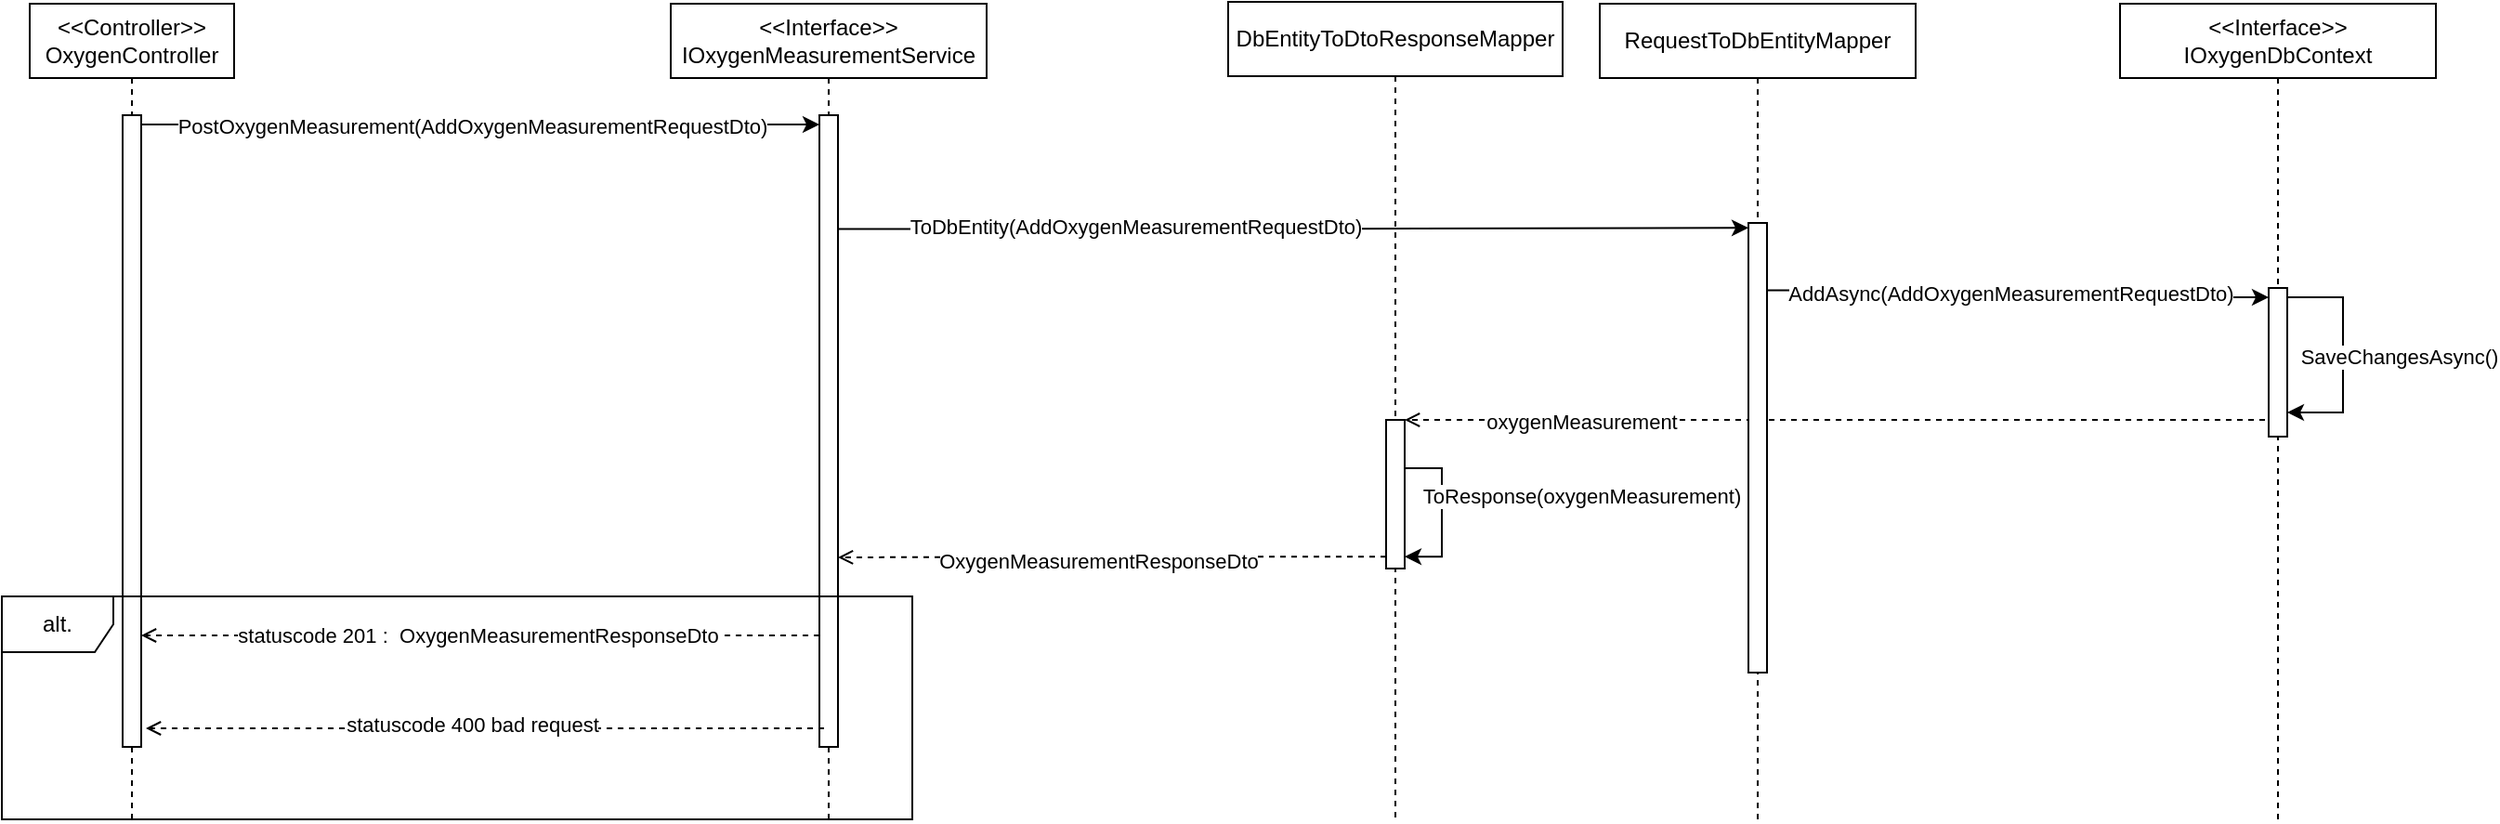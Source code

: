 <mxfile version="22.0.3" type="device">
  <diagram name="Page-1" id="2YBvvXClWsGukQMizWep">
    <mxGraphModel dx="1418" dy="820" grid="1" gridSize="10" guides="1" tooltips="1" connect="1" arrows="1" fold="1" page="1" pageScale="1" pageWidth="1100" pageHeight="850" math="0" shadow="0">
      <root>
        <mxCell id="0" />
        <mxCell id="1" parent="0" />
        <mxCell id="aM9ryv3xv72pqoxQDRHE-1" value="&amp;lt;&amp;lt;Controller&amp;gt;&amp;gt;&lt;br&gt;OxygenController" style="shape=umlLifeline;perimeter=lifelinePerimeter;whiteSpace=wrap;html=1;container=0;dropTarget=0;collapsible=0;recursiveResize=0;outlineConnect=0;portConstraint=eastwest;newEdgeStyle={&quot;edgeStyle&quot;:&quot;elbowEdgeStyle&quot;,&quot;elbow&quot;:&quot;vertical&quot;,&quot;curved&quot;:0,&quot;rounded&quot;:0};" parent="1" vertex="1">
          <mxGeometry x="145" y="200" width="110" height="440" as="geometry" />
        </mxCell>
        <mxCell id="xzpGLr8mvEKhFyp9pda1-2" value="" style="html=1;perimeter=orthogonalPerimeter;outlineConnect=0;targetShapes=umlLifeline;portConstraint=eastwest;newEdgeStyle={&quot;curved&quot;:0,&quot;rounded&quot;:0};points=[[0,0,0,0,0],[0,0.25,0,0,0],[0,0.5,0,0,0],[0,0.75,0,0,0],[0,1,0,0,0],[0.25,0,0,0,0],[0.25,1,0,0,0],[0.5,0,0,0,0],[0.5,1,0,0,0],[0.75,0,0,0,0],[0.75,1,0,0,0],[1,0,0,0,0],[1,0.08,0,0,0],[1,0.15,0,0,0],[1,0.23,0,0,0],[1,0.25,0,0,0],[1,0.31,0,0,0],[1,0.38,0,0,0],[1,0.46,0,0,0],[1,0.5,0,0,0],[1,0.54,0,0,0],[1,0.62,0,0,0],[1,0.69,0,0,0],[1,0.75,0,0,0],[1,0.77,0,0,0],[1,0.85,0,0,0],[1,0.92,0,0,0],[1,1,0,0,0]];" parent="aM9ryv3xv72pqoxQDRHE-1" vertex="1">
          <mxGeometry x="50" y="60" width="10" height="340" as="geometry" />
        </mxCell>
        <mxCell id="aM9ryv3xv72pqoxQDRHE-5" value="&amp;lt;&amp;lt;Interface&amp;gt;&amp;gt;&lt;br&gt;IOxygenMeasurementService" style="shape=umlLifeline;perimeter=lifelinePerimeter;whiteSpace=wrap;html=1;container=0;dropTarget=0;collapsible=0;recursiveResize=0;outlineConnect=0;portConstraint=eastwest;newEdgeStyle={&quot;edgeStyle&quot;:&quot;elbowEdgeStyle&quot;,&quot;elbow&quot;:&quot;vertical&quot;,&quot;curved&quot;:0,&quot;rounded&quot;:0};" parent="1" vertex="1">
          <mxGeometry x="490" y="200" width="170" height="440" as="geometry" />
        </mxCell>
        <mxCell id="xzpGLr8mvEKhFyp9pda1-34" value="" style="html=1;perimeter=orthogonalPerimeter;outlineConnect=0;targetShapes=umlLifeline;portConstraint=eastwest;newEdgeStyle={&quot;curved&quot;:0,&quot;rounded&quot;:0};points=[[0,0,0,0,0],[0,0.08,0,0,0],[0,0.15,0,0,0],[0,0.23,0,0,0],[0,0.25,0,0,0],[0,0.31,0,0,0],[0,0.38,0,0,0],[0,0.46,0,0,0],[0,0.5,0,0,0],[0,0.54,0,0,0],[0,0.62,0,0,0],[0,0.69,0,0,0],[0,0.75,0,0,0],[0,0.77,0,0,0],[0,0.85,0,0,0],[0,0.92,0,0,0],[0,1,0,0,0],[0.25,0,0,0,0],[0.25,1,0,0,0],[0.5,0,0,0,0],[0.5,1,0,0,0],[0.75,0,0,0,0],[0.75,1,0,0,0],[1,0,0,0,0],[1,0.01,0,0,0],[1,0.02,0,0,0],[1,0.03,0,0,0],[1,0.04,0,0,0],[1,0.05,0,0,0],[1,0.06,0,0,0],[1,0.07,0,0,0],[1,0.08,0,0,0],[1,0.09,0,0,0],[1,0.1,0,0,0],[1,0.11,0,0,0],[1,0.12,0,0,0],[1,0.13,0,0,0],[1,0.14,0,0,0],[1,0.15,0,0,0],[1,0.16,0,0,0],[1,0.17,0,0,0],[1,0.18,0,0,0],[1,0.19,0,0,0],[1,0.2,0,0,0],[1,0.21,0,0,0],[1,0.22,0,0,0],[1,0.23,0,0,0],[1,0.24,0,0,0],[1,0.25,0,0,0],[1,0.26,0,0,0],[1,0.27,0,0,0],[1,0.28,0,0,0],[1,0.29,0,0,0],[1,0.3,0,0,0],[1,0.31,0,0,0],[1,0.32,0,0,0],[1,0.33,0,0,0],[1,0.34,0,0,0],[1,0.35,0,0,0],[1,0.36,0,0,0],[1,0.37,0,0,0],[1,0.38,0,0,0],[1,0.39,0,0,0],[1,0.4,0,0,0],[1,0.41,0,0,0],[1,0.42,0,0,0],[1,0.43,0,0,0],[1,0.44,0,0,0],[1,0.45,0,0,0],[1,0.46,0,0,0],[1,0.47,0,0,0],[1,0.48,0,0,0],[1,0.49,0,0,0],[1,0.5,0,0,0],[1,0.51,0,0,0],[1,0.52,0,0,0],[1,0.53,0,0,0],[1,0.54,0,0,0],[1,0.55,0,0,0],[1,0.56,0,0,0],[1,0.57,0,0,0],[1,0.58,0,0,0],[1,0.59,0,0,0],[1,0.6,0,0,0],[1,0.61,0,0,0],[1,0.62,0,0,0],[1,0.63,0,0,0],[1,0.64,0,0,0],[1,0.65,0,0,0],[1,0.66,0,0,0],[1,0.67,0,0,0],[1,0.68,0,0,0],[1,0.69,0,0,0],[1,0.7,0,0,0],[1,0.71,0,0,0],[1,0.72,0,0,0],[1,0.73,0,0,0],[1,0.74,0,0,0],[1,0.75,0,0,0],[1,0.76,0,0,0],[1,0.77,0,0,0],[1,0.78,0,0,0],[1,0.79,0,0,0],[1,0.8,0,0,0],[1,0.81,0,0,0],[1,0.82,0,0,0],[1,0.83,0,0,0],[1,0.84,0,0,0],[1,0.85,0,0,0],[1,0.86,0,0,0],[1,0.87,0,0,0],[1,0.88,0,0,0],[1,0.89,0,0,0],[1,0.9,0,0,0],[1,0.91,0,0,0],[1,0.92,0,0,0],[1,0.93,0,0,0],[1,0.94,0,0,0],[1,0.95,0,0,0],[1,0.96,0,0,0],[1,0.97,0,0,0],[1,0.98,0,0,0],[1,0.99,0,0,0],[1,1,0,0,0]];" parent="aM9ryv3xv72pqoxQDRHE-5" vertex="1">
          <mxGeometry x="80" y="60" width="10" height="340" as="geometry" />
        </mxCell>
        <mxCell id="xzpGLr8mvEKhFyp9pda1-1" value="&amp;lt;&amp;lt;Interface&amp;gt;&amp;gt;&lt;br&gt;IOxygenDbContext" style="shape=umlLifeline;perimeter=lifelinePerimeter;whiteSpace=wrap;html=1;container=0;dropTarget=0;collapsible=0;recursiveResize=0;outlineConnect=0;portConstraint=eastwest;newEdgeStyle={&quot;edgeStyle&quot;:&quot;elbowEdgeStyle&quot;,&quot;elbow&quot;:&quot;vertical&quot;,&quot;curved&quot;:0,&quot;rounded&quot;:0};" parent="1" vertex="1">
          <mxGeometry x="1270" y="200" width="170" height="440" as="geometry" />
        </mxCell>
        <mxCell id="xzpGLr8mvEKhFyp9pda1-10" value="" style="html=1;points=[[0,0,0,0,5],[0,1,0,0,-5],[1,0,0,0,5],[1,1,0,0,-5]];perimeter=orthogonalPerimeter;outlineConnect=0;targetShapes=umlLifeline;portConstraint=eastwest;newEdgeStyle={&quot;curved&quot;:0,&quot;rounded&quot;:0};" parent="xzpGLr8mvEKhFyp9pda1-1" vertex="1">
          <mxGeometry x="80" y="153" width="10" height="80" as="geometry" />
        </mxCell>
        <mxCell id="xzpGLr8mvEKhFyp9pda1-12" style="edgeStyle=orthogonalEdgeStyle;rounded=0;orthogonalLoop=1;jettySize=auto;html=1;curved=0;exitX=1;exitY=0;exitDx=0;exitDy=5;exitPerimeter=0;" parent="xzpGLr8mvEKhFyp9pda1-1" source="xzpGLr8mvEKhFyp9pda1-10" target="xzpGLr8mvEKhFyp9pda1-10" edge="1">
          <mxGeometry relative="1" as="geometry">
            <Array as="points">
              <mxPoint x="120" y="158" />
              <mxPoint x="120" y="220" />
            </Array>
          </mxGeometry>
        </mxCell>
        <mxCell id="xzpGLr8mvEKhFyp9pda1-13" value="SaveChangesAsync()" style="edgeLabel;html=1;align=center;verticalAlign=middle;resizable=0;points=[];" parent="xzpGLr8mvEKhFyp9pda1-12" vertex="1" connectable="0">
          <mxGeometry x="0.04" y="-1" relative="1" as="geometry">
            <mxPoint x="31" y="-2" as="offset" />
          </mxGeometry>
        </mxCell>
        <mxCell id="xzpGLr8mvEKhFyp9pda1-4" style="edgeStyle=orthogonalEdgeStyle;rounded=0;orthogonalLoop=1;jettySize=auto;html=1;curved=0;exitX=1;exitY=0;exitDx=0;exitDy=5;exitPerimeter=0;entryX=0;entryY=0;entryDx=0;entryDy=5;entryPerimeter=0;" parent="1" source="xzpGLr8mvEKhFyp9pda1-2" edge="1">
          <mxGeometry relative="1" as="geometry">
            <mxPoint x="570" y="265" as="targetPoint" />
          </mxGeometry>
        </mxCell>
        <mxCell id="xzpGLr8mvEKhFyp9pda1-7" value="PostOxygenMeasurement(AddOxygenMeasurementRequestDto)" style="edgeLabel;html=1;align=center;verticalAlign=middle;resizable=0;points=[];" parent="xzpGLr8mvEKhFyp9pda1-4" vertex="1" connectable="0">
          <mxGeometry x="-0.033" y="2" relative="1" as="geometry">
            <mxPoint x="1" y="3" as="offset" />
          </mxGeometry>
        </mxCell>
        <mxCell id="xzpGLr8mvEKhFyp9pda1-8" style="edgeStyle=orthogonalEdgeStyle;rounded=0;orthogonalLoop=1;jettySize=auto;html=1;curved=0;exitX=0;exitY=1;exitDx=0;exitDy=-5;exitPerimeter=0;endArrow=open;endFill=0;dashed=1;entryX=1;entryY=0;entryDx=0;entryDy=0;entryPerimeter=0;" parent="1" target="UV2d6MsT6hccKNIHZR5p-4" edge="1" source="xzpGLr8mvEKhFyp9pda1-10">
          <mxGeometry relative="1" as="geometry">
            <mxPoint x="1080" y="427" as="targetPoint" />
            <mxPoint x="1170" y="510" as="sourcePoint" />
            <Array as="points">
              <mxPoint x="1350" y="424" />
            </Array>
          </mxGeometry>
        </mxCell>
        <mxCell id="xzpGLr8mvEKhFyp9pda1-11" value="oxygenMeasurement" style="edgeLabel;html=1;align=center;verticalAlign=middle;resizable=0;points=[];" parent="xzpGLr8mvEKhFyp9pda1-8" vertex="1" connectable="0">
          <mxGeometry x="-0.104" y="-1" relative="1" as="geometry">
            <mxPoint x="-164" y="2" as="offset" />
          </mxGeometry>
        </mxCell>
        <mxCell id="xzpGLr8mvEKhFyp9pda1-20" style="edgeStyle=orthogonalEdgeStyle;rounded=0;orthogonalLoop=1;jettySize=auto;html=1;curved=0;exitX=0;exitY=0.5;exitDx=0;exitDy=0;exitPerimeter=0;endArrow=open;endFill=0;dashed=1;entryX=1;entryY=0.5;entryDx=0;entryDy=0;entryPerimeter=0;" parent="1" edge="1">
          <mxGeometry relative="1" as="geometry">
            <mxPoint x="205" y="540" as="targetPoint" />
            <mxPoint x="570" y="540" as="sourcePoint" />
          </mxGeometry>
        </mxCell>
        <mxCell id="xzpGLr8mvEKhFyp9pda1-21" value="statuscode 201 :&amp;nbsp; OxygenMeasurementResponseDto" style="edgeLabel;html=1;align=center;verticalAlign=middle;resizable=0;points=[];" parent="xzpGLr8mvEKhFyp9pda1-20" vertex="1" connectable="0">
          <mxGeometry x="0.024" y="1" relative="1" as="geometry">
            <mxPoint x="3" y="-1" as="offset" />
          </mxGeometry>
        </mxCell>
        <mxCell id="xzpGLr8mvEKhFyp9pda1-25" value="alt." style="shape=umlFrame;whiteSpace=wrap;html=1;pointerEvents=0;" parent="1" vertex="1">
          <mxGeometry x="130" y="519" width="490" height="120" as="geometry" />
        </mxCell>
        <mxCell id="xzpGLr8mvEKhFyp9pda1-26" style="edgeStyle=orthogonalEdgeStyle;rounded=0;orthogonalLoop=1;jettySize=auto;html=1;curved=0;entryX=1;entryY=0.77;entryDx=0;entryDy=0;entryPerimeter=0;endArrow=open;endFill=0;dashed=1;exitX=0;exitY=0.77;exitDx=0;exitDy=0;exitPerimeter=0;" parent="1" edge="1">
          <mxGeometry relative="1" as="geometry">
            <mxPoint x="572.5" y="590" as="sourcePoint" />
            <mxPoint x="207.5" y="590" as="targetPoint" />
          </mxGeometry>
        </mxCell>
        <mxCell id="xzpGLr8mvEKhFyp9pda1-27" value="statuscode 400 bad request" style="edgeLabel;html=1;align=center;verticalAlign=middle;resizable=0;points=[];" parent="xzpGLr8mvEKhFyp9pda1-26" vertex="1" connectable="0">
          <mxGeometry x="0.222" y="-1" relative="1" as="geometry">
            <mxPoint x="33" y="-1" as="offset" />
          </mxGeometry>
        </mxCell>
        <mxCell id="UV2d6MsT6hccKNIHZR5p-1" value="RequestToDbEntityMapper" style="shape=umlLifeline;perimeter=lifelinePerimeter;whiteSpace=wrap;html=1;container=0;dropTarget=0;collapsible=0;recursiveResize=0;outlineConnect=0;portConstraint=eastwest;newEdgeStyle={&quot;edgeStyle&quot;:&quot;elbowEdgeStyle&quot;,&quot;elbow&quot;:&quot;vertical&quot;,&quot;curved&quot;:0,&quot;rounded&quot;:0};" vertex="1" parent="1">
          <mxGeometry x="990" y="200" width="170" height="440" as="geometry" />
        </mxCell>
        <mxCell id="UV2d6MsT6hccKNIHZR5p-2" value="" style="html=1;perimeter=orthogonalPerimeter;outlineConnect=0;targetShapes=umlLifeline;portConstraint=eastwest;newEdgeStyle={&quot;curved&quot;:0,&quot;rounded&quot;:0};points=[[0,0,0,0,0],[0,0.01,0,0,0],[0,0.02,0,0,0],[0,0.03,0,0,0],[0,0.04,0,0,0],[0,0.05,0,0,0],[0,0.06,0,0,0],[0,0.07,0,0,0],[0,0.08,0,0,0],[0,0.09,0,0,0],[0,0.1,0,0,0],[0,0.11,0,0,0],[0,0.12,0,0,0],[0,0.13,0,0,0],[0,0.14,0,0,0],[0,0.15,0,0,0],[0,0.16,0,0,0],[0,0.17,0,0,0],[0,0.18,0,0,0],[0,0.19,0,0,0],[0,0.2,0,0,0],[0,0.21,0,0,0],[0,0.22,0,0,0],[0,0.23,0,0,0],[0,0.24,0,0,0],[0,0.25,0,0,0],[0,0.26,0,0,0],[0,0.27,0,0,0],[0,0.28,0,0,0],[0,0.29,0,0,0],[0,0.3,0,0,0],[0,0.31,0,0,0],[0,0.32,0,0,0],[0,0.33,0,0,0],[0,0.34,0,0,0],[0,0.35,0,0,0],[0,0.36,0,0,0],[0,0.37,0,0,0],[0,0.38,0,0,0],[0,0.39,0,0,0],[0,0.4,0,0,0],[0,0.41,0,0,0],[0,0.42,0,0,0],[0,0.43,0,0,0],[0,0.44,0,0,0],[0,0.45,0,0,0],[0,0.46,0,0,0],[0,0.47,0,0,0],[0,0.48,0,0,0],[0,0.49,0,0,0],[0,0.5,0,0,0],[0,0.51,0,0,0],[0,0.52,0,0,0],[0,0.53,0,0,0],[0,0.54,0,0,0],[0,0.55,0,0,0],[0,0.56,0,0,0],[0,0.57,0,0,0],[0,0.58,0,0,0],[0,0.59,0,0,0],[0,0.6,0,0,0],[0,0.61,0,0,0],[0,0.62,0,0,0],[0,0.63,0,0,0],[0,0.64,0,0,0],[0,0.65,0,0,0],[0,0.66,0,0,0],[0,0.67,0,0,0],[0,0.68,0,0,0],[0,0.69,0,0,0],[0,0.7,0,0,0],[0,0.71,0,0,0],[0,0.72,0,0,0],[0,0.73,0,0,0],[0,0.74,0,0,0],[0,0.75,0,0,0],[0,0.76,0,0,0],[0,0.77,0,0,0],[0,0.78,0,0,0],[0,0.79,0,0,0],[0,0.8,0,0,0],[0,0.81,0,0,0],[0,0.82,0,0,0],[0,0.83,0,0,0],[0,0.84,0,0,0],[0,0.85,0,0,0],[0,0.86,0,0,0],[0,0.87,0,0,0],[0,0.88,0,0,0],[0,0.89,0,0,0],[0,0.9,0,0,0],[0,0.91,0,0,0],[0,0.92,0,0,0],[0,0.93,0,0,0],[0,0.94,0,0,0],[0,0.95,0,0,0],[0,0.96,0,0,0],[0,0.97,0,0,0],[0,0.98,0,0,0],[0,0.99,0,0,0],[0,1,0,0,0],[0.25,0,0,0,0],[0.25,1,0,0,0],[0.5,0,0,0,0],[0.5,1,0,0,0],[0.75,0,0,0,0],[0.75,1,0,0,0],[1,0,0,0,0],[1,0.01,0,0,0],[1,0.02,0,0,0],[1,0.03,0,0,0],[1,0.04,0,0,0],[1,0.05,0,0,0],[1,0.06,0,0,0],[1,0.07,0,0,0],[1,0.08,0,0,0],[1,0.09,0,0,0],[1,0.1,0,0,0],[1,0.11,0,0,0],[1,0.12,0,0,0],[1,0.13,0,0,0],[1,0.14,0,0,0],[1,0.15,0,0,0],[1,0.16,0,0,0],[1,0.17,0,0,0],[1,0.18,0,0,0],[1,0.19,0,0,0],[1,0.2,0,0,0],[1,0.21,0,0,0],[1,0.22,0,0,0],[1,0.23,0,0,0],[1,0.24,0,0,0],[1,0.25,0,0,0],[1,0.26,0,0,0],[1,0.27,0,0,0],[1,0.28,0,0,0],[1,0.29,0,0,0],[1,0.3,0,0,0],[1,0.31,0,0,0],[1,0.32,0,0,0],[1,0.33,0,0,0],[1,0.34,0,0,0],[1,0.35,0,0,0],[1,0.36,0,0,0],[1,0.37,0,0,0],[1,0.38,0,0,0],[1,0.39,0,0,0],[1,0.4,0,0,0],[1,0.41,0,0,0],[1,0.42,0,0,0],[1,0.43,0,0,0],[1,0.44,0,0,0],[1,0.45,0,0,0],[1,0.46,0,0,0],[1,0.47,0,0,0],[1,0.48,0,0,0],[1,0.49,0,0,0],[1,0.5,0,0,0],[1,0.51,0,0,0],[1,0.52,0,0,0],[1,0.53,0,0,0],[1,0.54,0,0,0],[1,0.55,0,0,0],[1,0.56,0,0,0],[1,0.57,0,0,0],[1,0.58,0,0,0],[1,0.59,0,0,0],[1,0.6,0,0,0],[1,0.61,0,0,0],[1,0.62,0,0,0],[1,0.63,0,0,0],[1,0.64,0,0,0],[1,0.65,0,0,0],[1,0.66,0,0,0],[1,0.67,0,0,0],[1,0.68,0,0,0],[1,0.69,0,0,0],[1,0.7,0,0,0],[1,0.71,0,0,0],[1,0.72,0,0,0],[1,0.73,0,0,0],[1,0.74,0,0,0],[1,0.75,0,0,0],[1,0.76,0,0,0],[1,0.77,0,0,0],[1,0.78,0,0,0],[1,0.79,0,0,0],[1,0.8,0,0,0],[1,0.81,0,0,0],[1,0.82,0,0,0],[1,0.83,0,0,0],[1,0.84,0,0,0],[1,0.85,0,0,0],[1,0.86,0,0,0],[1,0.87,0,0,0],[1,0.88,0,0,0],[1,0.89,0,0,0],[1,0.9,0,0,0],[1,0.91,0,0,0],[1,0.92,0,0,0],[1,0.93,0,0,0],[1,0.94,0,0,0],[1,0.95,0,0,0],[1,0.96,0,0,0],[1,0.97,0,0,0],[1,0.98,0,0,0],[1,0.99,0,0,0],[1,1,0,0,0]];" vertex="1" parent="UV2d6MsT6hccKNIHZR5p-1">
          <mxGeometry x="80" y="118" width="10" height="242" as="geometry" />
        </mxCell>
        <mxCell id="UV2d6MsT6hccKNIHZR5p-3" value="DbEntityToDtoResponseMapper" style="shape=umlLifeline;perimeter=lifelinePerimeter;whiteSpace=wrap;html=1;container=0;dropTarget=0;collapsible=0;recursiveResize=0;outlineConnect=0;portConstraint=eastwest;newEdgeStyle={&quot;edgeStyle&quot;:&quot;elbowEdgeStyle&quot;,&quot;elbow&quot;:&quot;vertical&quot;,&quot;curved&quot;:0,&quot;rounded&quot;:0};" vertex="1" parent="1">
          <mxGeometry x="790" y="199" width="180" height="440" as="geometry" />
        </mxCell>
        <mxCell id="UV2d6MsT6hccKNIHZR5p-4" value="" style="html=1;perimeter=orthogonalPerimeter;outlineConnect=0;targetShapes=umlLifeline;portConstraint=eastwest;newEdgeStyle={&quot;curved&quot;:0,&quot;rounded&quot;:0};points=[[0,0,0,0,0],[0,0.08,0,0,0],[0,0.15,0,0,0],[0,0.23,0,0,0],[0,0.25,0,0,0],[0,0.31,0,0,0],[0,0.38,0,0,0],[0,0.46,0,0,0],[0,0.5,0,0,0],[0,0.54,0,0,0],[0,0.62,0,0,0],[0,0.69,0,0,0],[0,0.75,0,0,0],[0,0.77,0,0,0],[0,0.85,0,0,0],[0,0.92,0,0,0],[0,1,0,0,0],[0.25,0,0,0,0],[0.25,1,0,0,0],[0.5,0,0,0,0],[0.5,1,0,0,0],[0.75,0,0,0,0],[0.75,1,0,0,0],[1,0,0,0,0],[1,0.08,0,0,0],[1,0.15,0,0,0],[1,0.23,0,0,0],[1,0.25,0,0,0],[1,0.31,0,0,0],[1,0.38,0,0,0],[1,0.46,0,0,0],[1,0.5,0,0,0],[1,0.54,0,0,0],[1,0.62,0,0,0],[1,0.69,0,0,0],[1,0.75,0,0,0],[1,0.77,0,0,0],[1,0.85,0,0,0],[1,0.92,0,0,0],[1,1,0,0,0]];" vertex="1" parent="UV2d6MsT6hccKNIHZR5p-3">
          <mxGeometry x="85" y="225" width="10" height="80" as="geometry" />
        </mxCell>
        <mxCell id="UV2d6MsT6hccKNIHZR5p-14" style="edgeStyle=orthogonalEdgeStyle;rounded=0;orthogonalLoop=1;jettySize=auto;html=1;curved=0;exitX=1;exitY=0.08;exitDx=0;exitDy=0;exitPerimeter=0;entryX=1;entryY=0.92;entryDx=0;entryDy=0;entryPerimeter=0;" edge="1" parent="UV2d6MsT6hccKNIHZR5p-3" source="UV2d6MsT6hccKNIHZR5p-4" target="UV2d6MsT6hccKNIHZR5p-4">
          <mxGeometry relative="1" as="geometry">
            <Array as="points">
              <mxPoint x="95" y="251" />
              <mxPoint x="115" y="251" />
              <mxPoint x="115" y="299" />
            </Array>
          </mxGeometry>
        </mxCell>
        <mxCell id="UV2d6MsT6hccKNIHZR5p-15" value="ToResponse(oxygenMeasurement)" style="edgeLabel;html=1;align=center;verticalAlign=middle;resizable=0;points=[];" vertex="1" connectable="0" parent="UV2d6MsT6hccKNIHZR5p-14">
          <mxGeometry x="-0.251" y="-1" relative="1" as="geometry">
            <mxPoint x="76" y="14" as="offset" />
          </mxGeometry>
        </mxCell>
        <mxCell id="UV2d6MsT6hccKNIHZR5p-5" style="edgeStyle=orthogonalEdgeStyle;rounded=0;orthogonalLoop=1;jettySize=auto;html=1;curved=0;exitX=1;exitY=0.18;exitDx=0;exitDy=0;exitPerimeter=0;entryX=0;entryY=0.011;entryDx=0;entryDy=0;entryPerimeter=0;" edge="1" parent="1" source="xzpGLr8mvEKhFyp9pda1-34" target="UV2d6MsT6hccKNIHZR5p-2">
          <mxGeometry relative="1" as="geometry" />
        </mxCell>
        <mxCell id="UV2d6MsT6hccKNIHZR5p-6" value="ToDbEntity(AddOxygenMeasurementRequestDto)" style="edgeLabel;html=1;align=center;verticalAlign=middle;resizable=0;points=[];" vertex="1" connectable="0" parent="UV2d6MsT6hccKNIHZR5p-5">
          <mxGeometry x="-0.144" y="1" relative="1" as="geometry">
            <mxPoint x="-50" as="offset" />
          </mxGeometry>
        </mxCell>
        <mxCell id="UV2d6MsT6hccKNIHZR5p-7" style="edgeStyle=orthogonalEdgeStyle;rounded=0;orthogonalLoop=1;jettySize=auto;html=1;curved=0;exitX=1;exitY=0.15;exitDx=0;exitDy=0;exitPerimeter=0;entryX=0;entryY=0;entryDx=0;entryDy=5;entryPerimeter=0;" edge="1" parent="1" source="UV2d6MsT6hccKNIHZR5p-2" target="xzpGLr8mvEKhFyp9pda1-10">
          <mxGeometry relative="1" as="geometry" />
        </mxCell>
        <mxCell id="UV2d6MsT6hccKNIHZR5p-9" value="AddAsync(AddOxygenMeasurementRequestDto)" style="edgeLabel;html=1;align=center;verticalAlign=middle;resizable=0;points=[];" vertex="1" connectable="0" parent="UV2d6MsT6hccKNIHZR5p-7">
          <mxGeometry x="-0.261" y="2" relative="1" as="geometry">
            <mxPoint x="30" y="3" as="offset" />
          </mxGeometry>
        </mxCell>
        <mxCell id="UV2d6MsT6hccKNIHZR5p-13" style="edgeStyle=orthogonalEdgeStyle;rounded=0;orthogonalLoop=1;jettySize=auto;html=1;curved=0;exitX=0;exitY=0.92;exitDx=0;exitDy=0;exitPerimeter=0;entryX=1;entryY=0.7;entryDx=0;entryDy=0;entryPerimeter=0;dashed=1;endArrow=open;endFill=0;" edge="1" parent="1" source="UV2d6MsT6hccKNIHZR5p-4" target="xzpGLr8mvEKhFyp9pda1-34">
          <mxGeometry relative="1" as="geometry">
            <mxPoint x="660" y="504" as="targetPoint" />
            <mxPoint x="815" y="548" as="sourcePoint" />
          </mxGeometry>
        </mxCell>
        <mxCell id="UV2d6MsT6hccKNIHZR5p-16" value="OxygenMeasurementResponseDto" style="edgeLabel;html=1;align=center;verticalAlign=middle;resizable=0;points=[];" vertex="1" connectable="0" parent="UV2d6MsT6hccKNIHZR5p-13">
          <mxGeometry x="0.207" y="2" relative="1" as="geometry">
            <mxPoint x="23" as="offset" />
          </mxGeometry>
        </mxCell>
      </root>
    </mxGraphModel>
  </diagram>
</mxfile>
